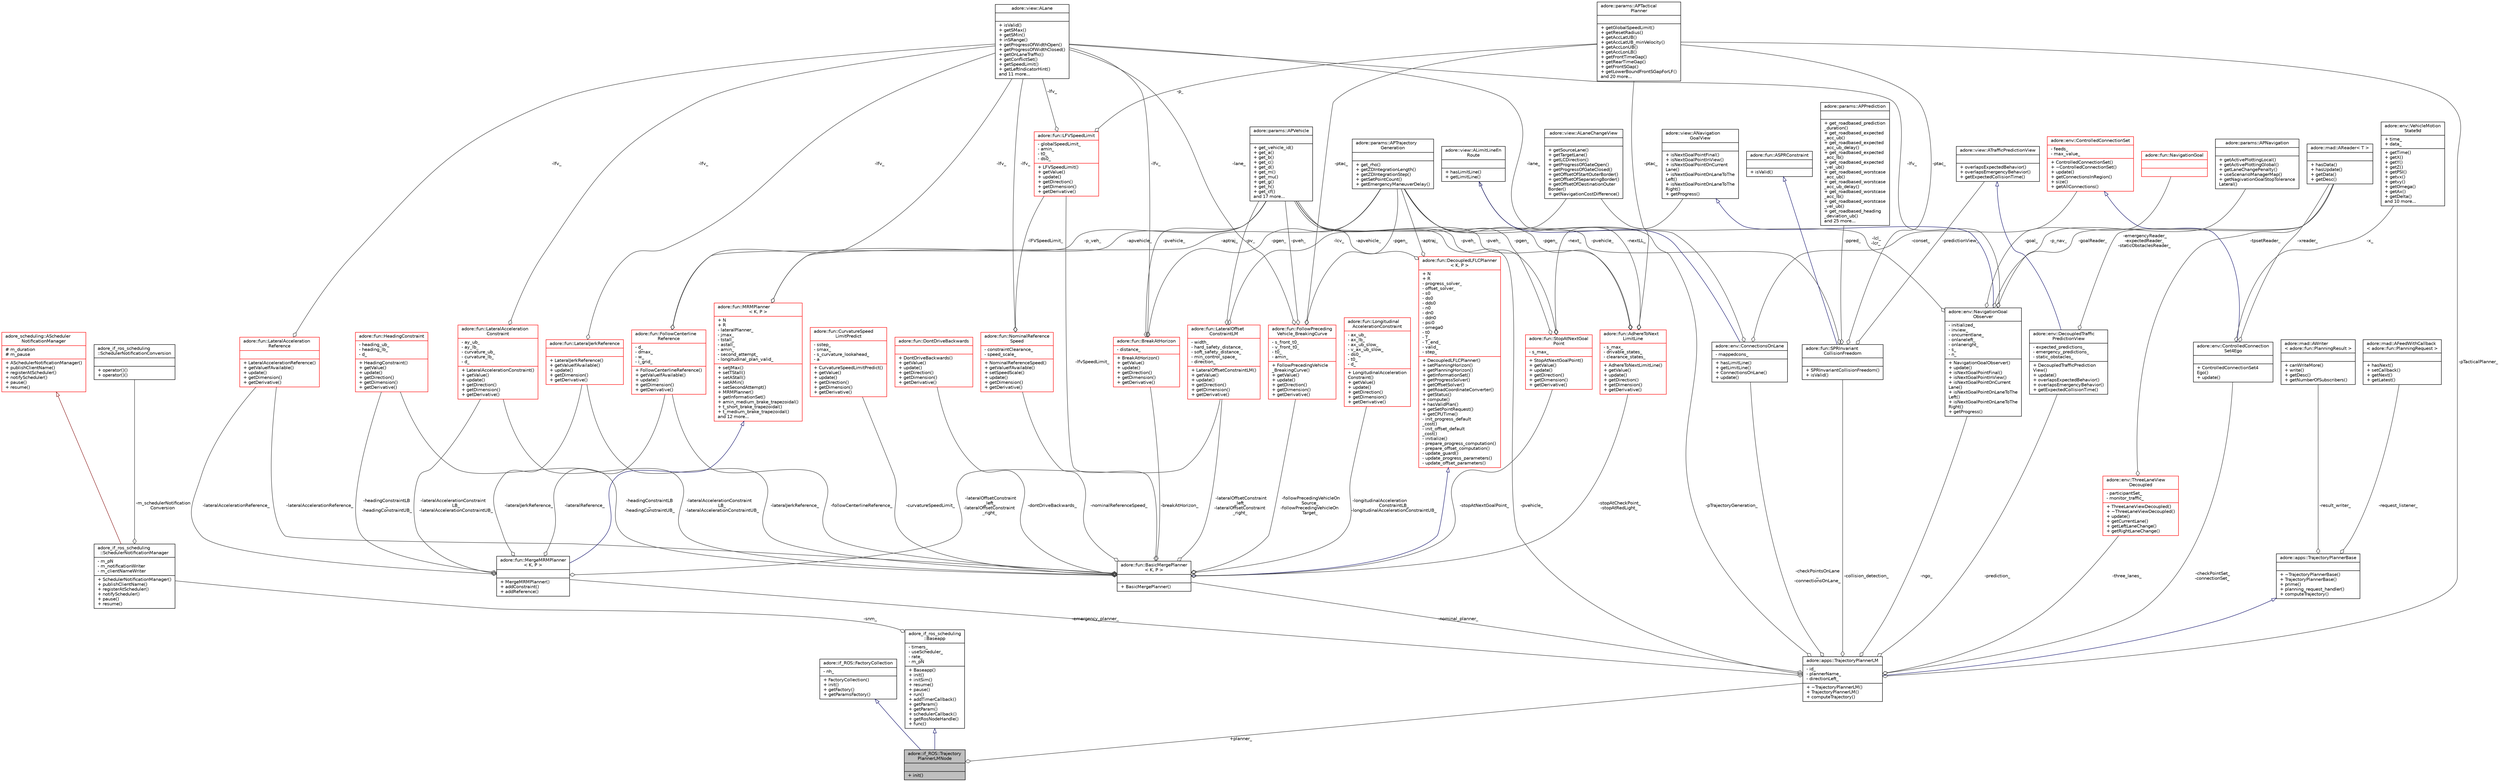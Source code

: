 digraph "adore::if_ROS::TrajectoryPlannerLMNode"
{
 // LATEX_PDF_SIZE
  edge [fontname="Helvetica",fontsize="10",labelfontname="Helvetica",labelfontsize="10"];
  node [fontname="Helvetica",fontsize="10",shape=record];
  Node1 [label="{adore::if_ROS::Trajectory\lPlannerLMNode\n||+ init()\l}",height=0.2,width=0.4,color="black", fillcolor="grey75", style="filled", fontcolor="black",tooltip=" "];
  Node2 -> Node1 [dir="back",color="midnightblue",fontsize="10",style="solid",arrowtail="onormal",fontname="Helvetica"];
  Node2 [label="{adore::if_ROS::FactoryCollection\n|- nh_\l|+ FactoryCollection()\l+ init()\l+ getFactory()\l+ getParamsFactory()\l}",height=0.2,width=0.4,color="black", fillcolor="white", style="filled",URL="$classadore_1_1if__ROS_1_1FactoryCollection.html",tooltip=" "];
  Node3 -> Node1 [dir="back",color="midnightblue",fontsize="10",style="solid",arrowtail="onormal",fontname="Helvetica"];
  Node3 [label="{adore_if_ros_scheduling\l::Baseapp\n|- timers_\l- useScheduler_\l- rate_\l- m_pN\l|+ Baseapp()\l+ init()\l+ initSim()\l+ resume()\l+ pause()\l+ run()\l+ addTimerCallback()\l+ getParam()\l+ getParam()\l+ schedulerCallback()\l+ getRosNodeHandle()\l+ func()\l}",height=0.2,width=0.4,color="black", fillcolor="white", style="filled",URL="$classadore__if__ros__scheduling_1_1Baseapp.html",tooltip=" "];
  Node4 -> Node3 [color="grey25",fontsize="10",style="solid",label=" -snm_" ,arrowhead="odiamond",fontname="Helvetica"];
  Node4 [label="{adore_if_ros_scheduling\l::SchedulerNotificationManager\n|- m_pN\l- m_notificationWriter\l- m_clientNameWriter\l|+ SchedulerNotificationManager()\l+ publishClientName()\l+ registerAtScheduler()\l+ notifyScheduler()\l+ pause()\l+ resume()\l}",height=0.2,width=0.4,color="black", fillcolor="white", style="filled",URL="$classadore__if__ros__scheduling_1_1SchedulerNotificationManager.html",tooltip=" "];
  Node5 -> Node4 [dir="back",color="firebrick4",fontsize="10",style="solid",arrowtail="onormal",fontname="Helvetica"];
  Node5 [label="{adore_scheduling::AScheduler\lNotificationManager\n|# m_duration\l# m_pause\l|+ ASchedulerNotificationManager()\l+ publishClientName()\l+ registerAtScheduler()\l+ notifyScheduler()\l+ pause()\l+ resume()\l}",height=0.2,width=0.4,color="red", fillcolor="white", style="filled",URL="$classadore__scheduling_1_1ASchedulerNotificationManager.html",tooltip=" "];
  Node7 -> Node4 [color="grey25",fontsize="10",style="solid",label=" -m_schedulerNotification\lConversion" ,arrowhead="odiamond",fontname="Helvetica"];
  Node7 [label="{adore_if_ros_scheduling\l::SchedulerNotificationConversion\n||+ operator()()\l+ operator()()\l}",height=0.2,width=0.4,color="black", fillcolor="white", style="filled",URL="$classadore__if__ros__scheduling_1_1SchedulerNotificationConversion.html",tooltip=" "];
  Node8 -> Node1 [color="grey25",fontsize="10",style="solid",label=" +planner_" ,arrowhead="odiamond",fontname="Helvetica"];
  Node8 [label="{adore::apps::TrajectoryPlannerLM\n|- id_\l- plannerName_\l- directionLeft_\l|+ ~TrajectoryPlannerLM()\l+ TrajectoryPlannerLM()\l+ computeTrajectory()\l}",height=0.2,width=0.4,color="black", fillcolor="white", style="filled",URL="$classadore_1_1apps_1_1TrajectoryPlannerLM.html",tooltip="Decoupled trajectory planner, which uses TrajectoryPlannerBase to compute and provide a PlanningResul..."];
  Node9 -> Node8 [dir="back",color="midnightblue",fontsize="10",style="solid",arrowtail="onormal",fontname="Helvetica"];
  Node9 [label="{adore::apps::TrajectoryPlannerBase\n||+ ~TrajectoryPlannerBase()\l+ TrajectoryPlannerBase()\l+ prime()\l+ planning_request_handler()\l+ computeTrajectory()\l}",height=0.2,width=0.4,color="black", fillcolor="white", style="filled",URL="$classadore_1_1apps_1_1TrajectoryPlannerBase.html",tooltip="Base class for different trajectory planners: Handles communication w/ decision making module...."];
  Node10 -> Node9 [color="grey25",fontsize="10",style="solid",label=" -request_listener_" ,arrowhead="odiamond",fontname="Helvetica"];
  Node10 [label="{adore::mad::AFeedWithCallback\l\< adore::fun::PlanningRequest \>\n||+ hasNext()\l+ setCallback()\l+ getNext()\l+ getLatest()\l}",height=0.2,width=0.4,color="black", fillcolor="white", style="filled",URL="$classadore_1_1mad_1_1AFeedWithCallback.html",tooltip=" "];
  Node11 -> Node9 [color="grey25",fontsize="10",style="solid",label=" -result_writer_" ,arrowhead="odiamond",fontname="Helvetica"];
  Node11 [label="{adore::mad::AWriter\l\< adore::fun::PlanningResult \>\n||+ canWriteMore()\l+ write()\l+ getDesc()\l+ getNumberOfSubscribers()\l}",height=0.2,width=0.4,color="black", fillcolor="white", style="filled",URL="$classadore_1_1mad_1_1AWriter.html",tooltip=" "];
  Node12 -> Node8 [color="grey25",fontsize="10",style="solid",label=" -pTrajectoryGeneration_" ,arrowhead="odiamond",fontname="Helvetica"];
  Node12 [label="{adore::params::APTrajectory\lGeneration\n||+ get_rho()\l+ getZDIntegrationLength()\l+ getZDIntegrationStep()\l+ getSetPointCount()\l+ getEmergencyManeuverDelay()\l}",height=0.2,width=0.4,color="black", fillcolor="white", style="filled",URL="$classadore_1_1params_1_1APTrajectoryGeneration.html",tooltip="abstract class containing parameters to configure the behaviour of trajectory generation"];
  Node13 -> Node8 [color="grey25",fontsize="10",style="solid",label=" -nominal_planner_" ,arrowhead="odiamond",fontname="Helvetica"];
  Node13 [label="{adore::fun::BasicMergePlanner\l\< K, P \>\n||+ BasicMergePlanner()\l}",height=0.2,width=0.4,color="black", fillcolor="white", style="filled",URL="$classadore_1_1fun_1_1BasicMergePlanner.html",tooltip=" "];
  Node14 -> Node13 [dir="back",color="midnightblue",fontsize="10",style="solid",arrowtail="onormal",fontname="Helvetica"];
  Node14 [label="{adore::fun::DecoupledLFLCPlanner\l\< K, P \>\n|+ N\l+ R\l- progress_solver_\l- offset_solver_\l- s0\l- ds0\l- dds0\l- n0\l- dn0\l- ddn0\l- psi0\l- omega0\l- t0\l- T_\l- T_end_\l- valid_\l- step_\l|+ DecoupledLFLCPlanner()\l+ setPlanningHorizon()\l+ getPlanningHorizon()\l+ getInformationSet()\l+ getProgressSolver()\l+ getOffsetSolver()\l+ getRoadCoordinateConverter()\l+ getStatus()\l+ compute()\l+ hasValidPlan()\l+ getSetPointRequest()\l+ getCPUTime()\l- init_progress_default\l_cost()\l- init_offset_default\l_cost()\l- initialize()\l- prepare_progress_computation()\l- prepare_offset_computation()\l- update_guard()\l- update_progress_parameters()\l- update_offset_parameters()\l}",height=0.2,width=0.4,color="red", fillcolor="white", style="filled",URL="$classadore_1_1fun_1_1DecoupledLFLCPlanner.html",tooltip=" "];
  Node12 -> Node14 [color="grey25",fontsize="10",style="solid",label=" -aptraj_" ,arrowhead="odiamond",fontname="Helvetica"];
  Node16 -> Node14 [color="grey25",fontsize="10",style="solid",label=" -apvehicle_" ,arrowhead="odiamond",fontname="Helvetica"];
  Node16 [label="{adore::params::APVehicle\n||+ get_vehicle_id()\l+ get_a()\l+ get_b()\l+ get_c()\l+ get_d()\l+ get_m()\l+ get_mu()\l+ get_g()\l+ get_h()\l+ get_cf()\land 17 more...\l}",height=0.2,width=0.4,color="black", fillcolor="white", style="filled",URL="$classadore_1_1params_1_1APVehicle.html",tooltip="abstract class for vehicle configuration related paremeters"];
  Node26 -> Node13 [color="grey25",fontsize="10",style="solid",label=" -headingConstraintLB\l_\n-headingConstraintUB_" ,arrowhead="odiamond",fontname="Helvetica"];
  Node26 [label="{adore::fun::HeadingConstraint\n|- heading_ub_\l- heading_lb_\l- d_\l|+ HeadingConstraint()\l+ getValue()\l+ update()\l+ getDirection()\l+ getDimension()\l+ getDerivative()\l}",height=0.2,width=0.4,color="red", fillcolor="white", style="filled",URL="$classadore_1_1fun_1_1HeadingConstraint.html",tooltip=" "];
  Node28 -> Node13 [color="grey25",fontsize="10",style="solid",label=" -followCenterlineReference_" ,arrowhead="odiamond",fontname="Helvetica"];
  Node28 [label="{adore::fun::FollowCenterline\lReference\n|- d_\l- dmax_\l- w_\l- i_grid_\l|+ FollowCenterlineReference()\l+ getValueIfAvailable()\l+ update()\l+ getDimension()\l+ getDerivative()\l}",height=0.2,width=0.4,color="red", fillcolor="white", style="filled",URL="$classadore_1_1fun_1_1FollowCenterlineReference.html",tooltip=" "];
  Node16 -> Node28 [color="grey25",fontsize="10",style="solid",label=" -p_veh_" ,arrowhead="odiamond",fontname="Helvetica"];
  Node20 -> Node28 [color="grey25",fontsize="10",style="solid",label=" -lfv_" ,arrowhead="odiamond",fontname="Helvetica"];
  Node20 [label="{adore::view::ALane\n||+ isValid()\l+ getSMax()\l+ getSMin()\l+ inSRange()\l+ getProgressOfWidthOpen()\l+ getProgressOfWidthClosed()\l+ getOnLaneTraffic()\l+ getConflictSet()\l+ getSpeedLimit()\l+ getLeftIndicatorHint()\land 11 more...\l}",height=0.2,width=0.4,color="black", fillcolor="white", style="filled",URL="$classadore_1_1view_1_1ALane.html",tooltip=" "];
  Node30 -> Node13 [color="grey25",fontsize="10",style="solid",label=" -curvatureSpeedLimit_" ,arrowhead="odiamond",fontname="Helvetica"];
  Node30 [label="{adore::fun::CurvatureSpeed\lLimitPredict\n|- sstep_\l- smax_\l- s_curvature_lookahead_\l- a\l|+ CurvatureSpeedLimitPredict()\l+ getValue()\l+ update()\l+ getDirection()\l+ getDimension()\l+ getDerivative()\l}",height=0.2,width=0.4,color="red", fillcolor="white", style="filled",URL="$classadore_1_1fun_1_1CurvatureSpeedLimitPredict.html",tooltip=" "];
  Node32 -> Node13 [color="grey25",fontsize="10",style="solid",label=" -dontDriveBackwards_" ,arrowhead="odiamond",fontname="Helvetica"];
  Node32 [label="{adore::fun::DontDriveBackwards\n||+ DontDriveBackwards()\l+ getValue()\l+ update()\l+ getDirection()\l+ getDimension()\l+ getDerivative()\l}",height=0.2,width=0.4,color="red", fillcolor="white", style="filled",URL="$classadore_1_1fun_1_1DontDriveBackwards.html",tooltip=" "];
  Node33 -> Node13 [color="grey25",fontsize="10",style="solid",label=" -lateralJerkReference_" ,arrowhead="odiamond",fontname="Helvetica"];
  Node33 [label="{adore::fun::LateralJerkReference\n||+ LateralJerkReference()\l+ getValueIfAvailable()\l+ update()\l+ getDimension()\l+ getDerivative()\l}",height=0.2,width=0.4,color="red", fillcolor="white", style="filled",URL="$classadore_1_1fun_1_1LateralJerkReference.html",tooltip=" "];
  Node20 -> Node33 [color="grey25",fontsize="10",style="solid",label=" -lfv_" ,arrowhead="odiamond",fontname="Helvetica"];
  Node34 -> Node13 [color="grey25",fontsize="10",style="solid",label=" -stopAtNextGoalPoint_" ,arrowhead="odiamond",fontname="Helvetica"];
  Node34 [label="{adore::fun::StopAtNextGoal\lPoint\n|- s_max_\l|+ StopAtNextGoalPoint()\l+ getValue()\l+ update()\l+ getDirection()\l+ getDimension()\l+ getDerivative()\l}",height=0.2,width=0.4,color="red", fillcolor="white", style="filled",URL="$classadore_1_1fun_1_1StopAtNextGoalPoint.html",tooltip=" "];
  Node12 -> Node34 [color="grey25",fontsize="10",style="solid",label=" -pgen_" ,arrowhead="odiamond",fontname="Helvetica"];
  Node16 -> Node34 [color="grey25",fontsize="10",style="solid",label=" -pveh_" ,arrowhead="odiamond",fontname="Helvetica"];
  Node35 -> Node34 [color="grey25",fontsize="10",style="solid",label=" -next_" ,arrowhead="odiamond",fontname="Helvetica"];
  Node35 [label="{adore::view::ANavigation\lGoalView\n||+ isNextGoalPointFinal()\l+ isNextGoalPointInView()\l+ isNextGoalPointOnCurrent\lLane()\l+ isNextGoalPointOnLaneToThe\lLeft()\l+ isNextGoalPointOnLaneToThe\lRight()\l+ getProgress()\l}",height=0.2,width=0.4,color="black", fillcolor="white", style="filled",URL="$classadore_1_1view_1_1ANavigationGoalView.html",tooltip=" "];
  Node36 -> Node13 [color="grey25",fontsize="10",style="solid",label=" -lateralAccelerationReference_" ,arrowhead="odiamond",fontname="Helvetica"];
  Node36 [label="{adore::fun::LateralAcceleration\lReference\n||+ LateralAccelerationReference()\l+ getValueIfAvailable()\l+ update()\l+ getDimension()\l+ getDerivative()\l}",height=0.2,width=0.4,color="red", fillcolor="white", style="filled",URL="$classadore_1_1fun_1_1LateralAccelerationReference.html",tooltip=" "];
  Node20 -> Node36 [color="grey25",fontsize="10",style="solid",label=" -lfv_" ,arrowhead="odiamond",fontname="Helvetica"];
  Node37 -> Node13 [color="grey25",fontsize="10",style="solid",label=" -longitudinalAcceleration\lConstraintLB_\n-longitudinalAccelerationConstraintUB_" ,arrowhead="odiamond",fontname="Helvetica"];
  Node37 [label="{adore::fun::Longitudinal\lAccelerationConstraint\n|- ax_ub_\l- ax_lb_\l- ax_ub_slow_\l- v_ax_ub_slow_\l- ds0_\l- t0_\l- d_\l|+ LongitudinalAcceleration\lConstraint()\l+ getValue()\l+ update()\l+ getDirection()\l+ getDimension()\l+ getDerivative()\l}",height=0.2,width=0.4,color="red", fillcolor="white", style="filled",URL="$classadore_1_1fun_1_1LongitudinalAccelerationConstraint.html",tooltip=" "];
  Node38 -> Node13 [color="grey25",fontsize="10",style="solid",label=" -stopAtCheckPoint_\n-stopAtRedLight_" ,arrowhead="odiamond",fontname="Helvetica"];
  Node38 [label="{adore::fun::AdhereToNext\lLimitLine\n|- s_max_\l- drivable_states_\l- clearance_states_\l|+ AdhereToNextLimitLine()\l+ getValue()\l+ update()\l+ getDirection()\l+ getDimension()\l+ getDerivative()\l}",height=0.2,width=0.4,color="red", fillcolor="white", style="filled",URL="$classadore_1_1fun_1_1AdhereToNextLimitLine.html",tooltip=" "];
  Node12 -> Node38 [color="grey25",fontsize="10",style="solid",label=" -pgen_" ,arrowhead="odiamond",fontname="Helvetica"];
  Node16 -> Node38 [color="grey25",fontsize="10",style="solid",label=" -pveh_" ,arrowhead="odiamond",fontname="Helvetica"];
  Node39 -> Node38 [color="grey25",fontsize="10",style="solid",label=" -ptac_" ,arrowhead="odiamond",fontname="Helvetica"];
  Node39 [label="{adore::params::APTactical\lPlanner\n||+ getGlobalSpeedLimit()\l+ getResetRadius()\l+ getAccLatUB()\l+ getAccLatUB_minVelocity()\l+ getAccLonUB()\l+ getAccLonLB()\l+ getFrontTimeGap()\l+ getRearTimeGap()\l+ getFrontSGap()\l+ getLowerBoundFrontSGapForLF()\land 20 more...\l}",height=0.2,width=0.4,color="black", fillcolor="white", style="filled",URL="$classadore_1_1params_1_1APTacticalPlanner.html",tooltip="abstract classs containing parameters to configure aspects and constraints of the tactical planner"];
  Node40 -> Node38 [color="grey25",fontsize="10",style="solid",label=" -nextLL_" ,arrowhead="odiamond",fontname="Helvetica"];
  Node40 [label="{adore::view::ALimitLineEn\lRoute\n||+ hasLimitLine()\l+ getLimitLine()\l}",height=0.2,width=0.4,color="black", fillcolor="white", style="filled",URL="$classadore_1_1view_1_1ALimitLineEnRoute.html",tooltip=" "];
  Node41 -> Node13 [color="grey25",fontsize="10",style="solid",label=" -followPrecedingVehicleOn\lSource_\n-followPrecedingVehicleOn\lTarget_" ,arrowhead="odiamond",fontname="Helvetica"];
  Node41 [label="{adore::fun::FollowPreceding\lVehicle_BreakingCurve\n|- s_front_t0_\l- v_front_t0_\l- t0_\l- amin_\l|+ FollowPrecedingVehicle\l_BreakingCurve()\l+ getValue()\l+ update()\l+ getDirection()\l+ getDimension()\l+ getDerivative()\l}",height=0.2,width=0.4,color="red", fillcolor="white", style="filled",URL="$classadore_1_1fun_1_1FollowPrecedingVehicle__BreakingCurve.html",tooltip=" "];
  Node12 -> Node41 [color="grey25",fontsize="10",style="solid",label=" -pgen_" ,arrowhead="odiamond",fontname="Helvetica"];
  Node16 -> Node41 [color="grey25",fontsize="10",style="solid",label=" -pveh_" ,arrowhead="odiamond",fontname="Helvetica"];
  Node20 -> Node41 [color="grey25",fontsize="10",style="solid",label=" -lane_" ,arrowhead="odiamond",fontname="Helvetica"];
  Node39 -> Node41 [color="grey25",fontsize="10",style="solid",label=" -ptac_" ,arrowhead="odiamond",fontname="Helvetica"];
  Node42 -> Node13 [color="grey25",fontsize="10",style="solid",label=" -lateralOffsetConstraint\l_left_\n-lateralOffsetConstraint\l_right_" ,arrowhead="odiamond",fontname="Helvetica"];
  Node42 [label="{adore::fun::LateralOffset\lConstraintLM\n|- width_\l- hard_safety_distance_\l- soft_safety_distance_\l- min_control_space_\l- direction_\l|+ LateralOffsetConstraintLM()\l+ getValue()\l+ update()\l+ getDirection()\l+ getDimension()\l+ getDerivative()\l}",height=0.2,width=0.4,color="red", fillcolor="white", style="filled",URL="$classadore_1_1fun_1_1LateralOffsetConstraintLM.html",tooltip=" "];
  Node43 -> Node42 [color="grey25",fontsize="10",style="solid",label=" -lcv_" ,arrowhead="odiamond",fontname="Helvetica"];
  Node43 [label="{adore::view::ALaneChangeView\n||+ getSourceLane()\l+ getTargetLane()\l+ getLCDirection()\l+ getProgressOfGateOpen()\l+ getProgressOfGateClosed()\l+ getOffsetOfStartOuterBorder()\l+ getOffsetOfSeparatingBorder()\l+ getOffsetOfDestinationOuter\lBorder()\l+ getNavigationCostDifference()\l}",height=0.2,width=0.4,color="black", fillcolor="white", style="filled",URL="$classadore_1_1view_1_1ALaneChangeView.html",tooltip=" "];
  Node16 -> Node42 [color="grey25",fontsize="10",style="solid",label=" -pv_" ,arrowhead="odiamond",fontname="Helvetica"];
  Node44 -> Node13 [color="grey25",fontsize="10",style="solid",label=" -lateralAccelerationConstraint\lLB_\n-lateralAccelerationConstraintUB_" ,arrowhead="odiamond",fontname="Helvetica"];
  Node44 [label="{adore::fun::LateralAcceleration\lConstraint\n|- ay_ub_\l- ay_lb_\l- curvature_ub_\l- curvature_lb_\l- d_\l|+ LateralAccelerationConstraint()\l+ getValue()\l+ update()\l+ getDirection()\l+ getDimension()\l+ getDerivative()\l}",height=0.2,width=0.4,color="red", fillcolor="white", style="filled",URL="$classadore_1_1fun_1_1LateralAccelerationConstraint.html",tooltip=" "];
  Node20 -> Node44 [color="grey25",fontsize="10",style="solid",label=" -lfv_" ,arrowhead="odiamond",fontname="Helvetica"];
  Node45 -> Node13 [color="grey25",fontsize="10",style="solid",label=" -lfvSpeedLimit_" ,arrowhead="odiamond",fontname="Helvetica"];
  Node45 [label="{adore::fun::LFVSpeedLimit\n|- globalSpeedLimit_\l- amin_\l- t0_\l- ds0_\l|+ LFVSpeedLimit()\l+ getValue()\l+ update()\l+ getDirection()\l+ getDimension()\l+ getDerivative()\l}",height=0.2,width=0.4,color="red", fillcolor="white", style="filled",URL="$classadore_1_1fun_1_1LFVSpeedLimit.html",tooltip=" "];
  Node20 -> Node45 [color="grey25",fontsize="10",style="solid",label=" -lfv_" ,arrowhead="odiamond",fontname="Helvetica"];
  Node39 -> Node45 [color="grey25",fontsize="10",style="solid",label=" -p_" ,arrowhead="odiamond",fontname="Helvetica"];
  Node46 -> Node13 [color="grey25",fontsize="10",style="solid",label=" -nominalReferenceSpeed_" ,arrowhead="odiamond",fontname="Helvetica"];
  Node46 [label="{adore::fun::NominalReference\lSpeed\n|- constraintClearance_\l- speed_scale_\l|+ NominalReferenceSpeed()\l+ getValueIfAvailable()\l+ setSpeedScale()\l+ update()\l+ getDimension()\l+ getDerivative()\l}",height=0.2,width=0.4,color="red", fillcolor="white", style="filled",URL="$classadore_1_1fun_1_1NominalReferenceSpeed.html",tooltip=" "];
  Node20 -> Node46 [color="grey25",fontsize="10",style="solid",label=" -lfv_" ,arrowhead="odiamond",fontname="Helvetica"];
  Node45 -> Node46 [color="grey25",fontsize="10",style="solid",label=" -lFVSpeedLimit_" ,arrowhead="odiamond",fontname="Helvetica"];
  Node47 -> Node13 [color="grey25",fontsize="10",style="solid",label=" -breakAtHorizon_" ,arrowhead="odiamond",fontname="Helvetica"];
  Node47 [label="{adore::fun::BreakAtHorizon\n|- distance_\l|+ BreakAtHorizon()\l+ getValue()\l+ update()\l+ getDirection()\l+ getDimension()\l+ getDerivative()\l}",height=0.2,width=0.4,color="red", fillcolor="white", style="filled",URL="$classadore_1_1fun_1_1BreakAtHorizon.html",tooltip=" "];
  Node12 -> Node47 [color="grey25",fontsize="10",style="solid",label=" -pgen_" ,arrowhead="odiamond",fontname="Helvetica"];
  Node16 -> Node47 [color="grey25",fontsize="10",style="solid",label=" -pvehicle_" ,arrowhead="odiamond",fontname="Helvetica"];
  Node20 -> Node47 [color="grey25",fontsize="10",style="solid",label=" -lfv_" ,arrowhead="odiamond",fontname="Helvetica"];
  Node48 -> Node8 [color="grey25",fontsize="10",style="solid",label=" -collision_detection_" ,arrowhead="odiamond",fontname="Helvetica"];
  Node48 [label="{adore::fun::SPRInvariant\lCollisionFreedom\n||+ SPRInvariantCollisionFreedom()\l+ isValid()\l}",height=0.2,width=0.4,color="black", fillcolor="white", style="filled",URL="$classadore_1_1fun_1_1SPRInvariantCollisionFreedom.html",tooltip=" "];
  Node49 -> Node48 [dir="back",color="midnightblue",fontsize="10",style="solid",arrowtail="onormal",fontname="Helvetica"];
  Node49 [label="{adore::fun::ASPRConstraint\n||+ isValid()\l}",height=0.2,width=0.4,color="black", fillcolor="white", style="filled",URL="$classadore_1_1fun_1_1ASPRConstraint.html",tooltip=" "];
  Node50 -> Node48 [color="grey25",fontsize="10",style="solid",label=" -ppred_" ,arrowhead="odiamond",fontname="Helvetica"];
  Node50 [label="{adore::params::APPrediction\n||+ get_roadbased_prediction\l_duration()\l+ get_roadbased_expected\l_acc_ub()\l+ get_roadbased_expected\l_acc_ub_delay()\l+ get_roadbased_expected\l_acc_lb()\l+ get_roadbased_expected\l_vel_ub()\l+ get_roadbased_worstcase\l_acc_ub()\l+ get_roadbased_worstcase\l_acc_ub_delay()\l+ get_roadbased_worstcase\l_acc_lb()\l+ get_roadbased_worstcase\l_vel_ub()\l+ get_roadbased_heading\l_deviation_ub()\land 25 more...\l}",height=0.2,width=0.4,color="black", fillcolor="white", style="filled",URL="$classadore_1_1params_1_1APPrediction.html",tooltip="parameter interface for parameters related to prediction"];
  Node16 -> Node48 [color="grey25",fontsize="10",style="solid",label=" -pvehicle_" ,arrowhead="odiamond",fontname="Helvetica"];
  Node39 -> Node48 [color="grey25",fontsize="10",style="solid",label=" -ptac_" ,arrowhead="odiamond",fontname="Helvetica"];
  Node51 -> Node48 [color="grey25",fontsize="10",style="solid",label=" -predictionView_" ,arrowhead="odiamond",fontname="Helvetica"];
  Node51 [label="{adore::view::ATrafficPredictionView\n||+ overlapsExpectedBehavior()\l+ overlapsEmergencyBehavior()\l+ getExpectedCollisionTime()\l}",height=0.2,width=0.4,color="black", fillcolor="white", style="filled",URL="$classadore_1_1view_1_1ATrafficPredictionView.html",tooltip=" "];
  Node16 -> Node8 [color="grey25",fontsize="10",style="solid",label=" -pvehicle_" ,arrowhead="odiamond",fontname="Helvetica"];
  Node52 -> Node8 [color="grey25",fontsize="10",style="solid",label=" -emergency_planner_" ,arrowhead="odiamond",fontname="Helvetica"];
  Node52 [label="{adore::fun::MergeMRMPlanner\l\< K, P \>\n||+ MergeMRMPlanner()\l+ addConstraint()\l+ addReference()\l}",height=0.2,width=0.4,color="black", fillcolor="white", style="filled",URL="$classadore_1_1fun_1_1MergeMRMPlanner.html",tooltip="Plans minimum risk maneuver to cancel lane change."];
  Node53 -> Node52 [dir="back",color="midnightblue",fontsize="10",style="solid",arrowtail="onormal",fontname="Helvetica"];
  Node53 [label="{adore::fun::MRMPlanner\l\< K, P \>\n|+ N\l+ R\l- lateralPlanner_\l- jmax_\l- tstall_\l- astall_\l- amin_\l- second_attempt_\l- longitudinal_plan_valid_\l|+ setJMax()\l+ setTStall()\l+ setAStall()\l+ setAMin()\l+ setSecondAttempt()\l+ MRMPlanner()\l+ getInformationSet()\l+ amin_medium_brake_trapezoidal()\l+ t_short_brake_trapezoidal()\l+ t_medium_brake_trapezoidal()\land 12 more...\l}",height=0.2,width=0.4,color="red", fillcolor="white", style="filled",URL="$classadore_1_1fun_1_1MRMPlanner.html",tooltip=" "];
  Node12 -> Node53 [color="grey25",fontsize="10",style="solid",label=" -aptraj_" ,arrowhead="odiamond",fontname="Helvetica"];
  Node16 -> Node53 [color="grey25",fontsize="10",style="solid",label=" -apvehicle_" ,arrowhead="odiamond",fontname="Helvetica"];
  Node26 -> Node52 [color="grey25",fontsize="10",style="solid",label=" -headingConstraintLB\l_\n-headingConstraintUB_" ,arrowhead="odiamond",fontname="Helvetica"];
  Node28 -> Node52 [color="grey25",fontsize="10",style="solid",label=" -lateralReference_" ,arrowhead="odiamond",fontname="Helvetica"];
  Node33 -> Node52 [color="grey25",fontsize="10",style="solid",label=" -lateralJerkReference_" ,arrowhead="odiamond",fontname="Helvetica"];
  Node36 -> Node52 [color="grey25",fontsize="10",style="solid",label=" -lateralAccelerationReference_" ,arrowhead="odiamond",fontname="Helvetica"];
  Node44 -> Node52 [color="grey25",fontsize="10",style="solid",label=" -lateralAccelerationConstraint\lLB_\n-lateralAccelerationConstraintUB_" ,arrowhead="odiamond",fontname="Helvetica"];
  Node42 -> Node52 [color="grey25",fontsize="10",style="solid",label=" -lateralOffsetConstraint\l_left_\n-lateralOffsetConstraint\l_right_" ,arrowhead="odiamond",fontname="Helvetica"];
  Node63 -> Node8 [color="grey25",fontsize="10",style="solid",label=" -checkPointsOnLane\l_\n-connectionsOnLane_" ,arrowhead="odiamond",fontname="Helvetica"];
  Node63 [label="{adore::env::ConnectionsOnLane\n|- mappedcons_\l|+ hasLimitLine()\l+ getLimitLine()\l+ ConnectionsOnLane()\l+ update()\l}",height=0.2,width=0.4,color="black", fillcolor="white", style="filled",URL="$classadore_1_1env_1_1ConnectionsOnLane.html",tooltip=" "];
  Node40 -> Node63 [dir="back",color="midnightblue",fontsize="10",style="solid",arrowtail="onormal",fontname="Helvetica"];
  Node20 -> Node63 [color="grey25",fontsize="10",style="solid",label=" -lane_" ,arrowhead="odiamond",fontname="Helvetica"];
  Node64 -> Node63 [color="grey25",fontsize="10",style="solid",label=" -conset_" ,arrowhead="odiamond",fontname="Helvetica"];
  Node64 [label="{adore::env::ControlledConnectionSet\n|- feeds_\l- max_value_\l|+ ControlledConnectionSet()\l+ ~ControlledConnectionSet()\l+ update()\l+ getConnectionsInRegion()\l+ size()\l+ getAllConnections()\l}",height=0.2,width=0.4,color="red", fillcolor="white", style="filled",URL="$classadore_1_1env_1_1ControlledConnectionSet.html",tooltip=" "];
  Node39 -> Node8 [color="grey25",fontsize="10",style="solid",label=" -pTacticalPlanner_" ,arrowhead="odiamond",fontname="Helvetica"];
  Node68 -> Node8 [color="grey25",fontsize="10",style="solid",label=" -prediction_" ,arrowhead="odiamond",fontname="Helvetica"];
  Node68 [label="{adore::env::DecoupledTraffic\lPredictionView\n|- expected_predictions_\l- emergency_predictions_\l- static_obstacles_\l|+ DecoupledTrafficPrediction\lView()\l+ update()\l+ overlapsExpectedBehavior()\l+ overlapsEmergencyBehavior()\l+ getExpectedCollisionTime()\l}",height=0.2,width=0.4,color="black", fillcolor="white", style="filled",URL="$classadore_1_1env_1_1DecoupledTrafficPredictionView.html",tooltip=" "];
  Node51 -> Node68 [dir="back",color="midnightblue",fontsize="10",style="solid",arrowtail="onormal",fontname="Helvetica"];
  Node69 -> Node68 [color="grey25",fontsize="10",style="solid",label=" -emergencyReader_\n-expectedReader_\n-staticObstaclesReader_" ,arrowhead="odiamond",fontname="Helvetica"];
  Node69 [label="{adore::mad::AReader\< T \>\n||+ hasData()\l+ hasUpdate()\l+ getData()\l+ getDesc()\l}",height=0.2,width=0.4,color="black", fillcolor="white", style="filled",URL="$classadore_1_1mad_1_1AReader.html",tooltip=" "];
  Node70 -> Node8 [color="grey25",fontsize="10",style="solid",label=" -ngo_" ,arrowhead="odiamond",fontname="Helvetica"];
  Node70 [label="{adore::env::NavigationGoal\lObserver\n|- initialized_\l- inview_\l- oncurrentlane_\l- onlaneleft_\l- onlaneright_\l- s_\l- n_\l|+ NavigationGoalObserver()\l+ update()\l+ isNextGoalPointFinal()\l+ isNextGoalPointInView()\l+ isNextGoalPointOnCurrent\lLane()\l+ isNextGoalPointOnLaneToThe\lLeft()\l+ isNextGoalPointOnLaneToThe\lRight()\l+ getProgress()\l}",height=0.2,width=0.4,color="black", fillcolor="white", style="filled",URL="$classadore_1_1env_1_1NavigationGoalObserver.html",tooltip=" "];
  Node35 -> Node70 [dir="back",color="midnightblue",fontsize="10",style="solid",arrowtail="onormal",fontname="Helvetica"];
  Node69 -> Node70 [color="grey25",fontsize="10",style="solid",label=" -goalReader_" ,arrowhead="odiamond",fontname="Helvetica"];
  Node43 -> Node70 [color="grey25",fontsize="10",style="solid",label=" -lcl_\n-lcr_" ,arrowhead="odiamond",fontname="Helvetica"];
  Node71 -> Node70 [color="grey25",fontsize="10",style="solid",label=" -goal_" ,arrowhead="odiamond",fontname="Helvetica"];
  Node71 [label="{adore::fun::NavigationGoal\n||}",height=0.2,width=0.4,color="red", fillcolor="white", style="filled",URL="$structadore_1_1fun_1_1NavigationGoal.html",tooltip=" "];
  Node20 -> Node70 [color="grey25",fontsize="10",style="solid",label=" -lfv_" ,arrowhead="odiamond",fontname="Helvetica"];
  Node73 -> Node70 [color="grey25",fontsize="10",style="solid",label=" -p_nav_" ,arrowhead="odiamond",fontname="Helvetica"];
  Node73 [label="{adore::params::APNavigation\n||+ getActivePlottingLocal()\l+ getActivePlottingGlobal()\l+ getLaneChangePenalty()\l+ useScenarioManagerMap()\l+ getNagivationGoalStopTolerance\lLateral()\l}",height=0.2,width=0.4,color="black", fillcolor="white", style="filled",URL="$classadore_1_1params_1_1APNavigation.html",tooltip="abstract class containing parameters which configure navigation behaviour"];
  Node74 -> Node8 [color="grey25",fontsize="10",style="solid",label=" -checkPointSet_\n-connectionSet_" ,arrowhead="odiamond",fontname="Helvetica"];
  Node74 [label="{adore::env::ControlledConnection\lSet4Ego\n||+ ControlledConnectionSet4\lEgo()\l+ update()\l}",height=0.2,width=0.4,color="black", fillcolor="white", style="filled",URL="$classadore_1_1env_1_1ControlledConnectionSet4Ego.html",tooltip="Specialization of ControlledConnectionSet: Filters connections in range of ego."];
  Node64 -> Node74 [dir="back",color="midnightblue",fontsize="10",style="solid",arrowtail="onormal",fontname="Helvetica"];
  Node69 -> Node74 [color="grey25",fontsize="10",style="solid",label=" -xreader_" ,arrowhead="odiamond",fontname="Helvetica"];
  Node75 -> Node74 [color="grey25",fontsize="10",style="solid",label=" -x_" ,arrowhead="odiamond",fontname="Helvetica"];
  Node75 [label="{adore::env::VehicleMotion\lState9d\n|+ time_\l+ data_\l|+ getTime()\l+ getX()\l+ getY()\l+ getZ()\l+ getPSI()\l+ getvx()\l+ getvy()\l+ getOmega()\l+ getAx()\l+ getDelta()\land 10 more...\l}",height=0.2,width=0.4,color="black", fillcolor="white", style="filled",URL="$structadore_1_1env_1_1VehicleMotionState9d.html",tooltip="This struct holds the motion state of the vehicle in 9d."];
  Node76 -> Node8 [color="grey25",fontsize="10",style="solid",label=" -three_lanes_" ,arrowhead="odiamond",fontname="Helvetica"];
  Node76 [label="{adore::env::ThreeLaneView\lDecoupled\n|- participantSet_\l- monitor_traffic_\l|+ ThreeLaneViewDecoupled()\l+ ~ThreeLaneViewDecoupled()\l+ update()\l+ getCurrentLane()\l+ getLeftLaneChange()\l+ getRightLaneChange()\l}",height=0.2,width=0.4,color="red", fillcolor="white", style="filled",URL="$classadore_1_1env_1_1ThreeLaneViewDecoupled.html",tooltip=" "];
  Node69 -> Node76 [color="grey25",fontsize="10",style="solid",label=" -tpsetReader_" ,arrowhead="odiamond",fontname="Helvetica"];
}
